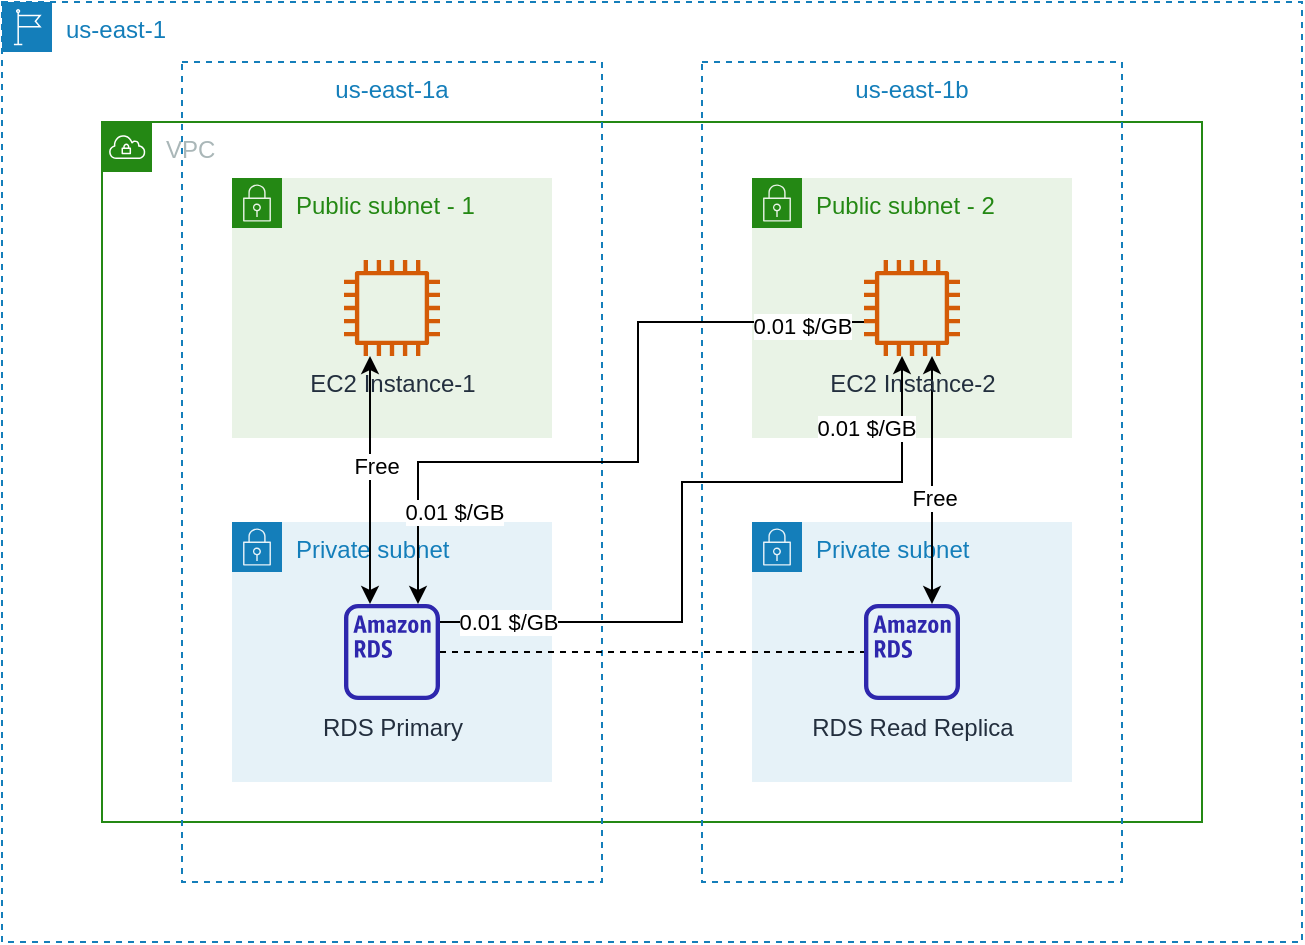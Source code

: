 <mxfile version="16.5.1" type="device"><diagram id="cOc8aSyue8cEtQpW7TpG" name="第 1 页"><mxGraphModel dx="946" dy="680" grid="1" gridSize="10" guides="1" tooltips="1" connect="1" arrows="1" fold="1" page="1" pageScale="1" pageWidth="1169" pageHeight="827" math="0" shadow="0"><root><mxCell id="0"/><mxCell id="1" parent="0"/><mxCell id="jVePhZZ9GDZnJPHQjysu-17" value="VPC" style="points=[[0,0],[0.25,0],[0.5,0],[0.75,0],[1,0],[1,0.25],[1,0.5],[1,0.75],[1,1],[0.75,1],[0.5,1],[0.25,1],[0,1],[0,0.75],[0,0.5],[0,0.25]];outlineConnect=0;gradientColor=none;html=1;whiteSpace=wrap;fontSize=12;fontStyle=0;container=1;pointerEvents=0;collapsible=0;recursiveResize=0;shape=mxgraph.aws4.group;grIcon=mxgraph.aws4.group_vpc;strokeColor=#248814;fillColor=none;verticalAlign=top;align=left;spacingLeft=30;fontColor=#AAB7B8;dashed=0;" vertex="1" parent="1"><mxGeometry x="120" y="190" width="550" height="350" as="geometry"/></mxCell><mxCell id="jVePhZZ9GDZnJPHQjysu-18" value="us-east-1" style="points=[[0,0],[0.25,0],[0.5,0],[0.75,0],[1,0],[1,0.25],[1,0.5],[1,0.75],[1,1],[0.75,1],[0.5,1],[0.25,1],[0,1],[0,0.75],[0,0.5],[0,0.25]];outlineConnect=0;gradientColor=none;html=1;whiteSpace=wrap;fontSize=12;fontStyle=0;container=1;pointerEvents=0;collapsible=0;recursiveResize=0;shape=mxgraph.aws4.group;grIcon=mxgraph.aws4.group_region;strokeColor=#147EBA;fillColor=none;verticalAlign=top;align=left;spacingLeft=30;fontColor=#147EBA;dashed=1;" vertex="1" parent="1"><mxGeometry x="70" y="130" width="650" height="470" as="geometry"/></mxCell><mxCell id="jVePhZZ9GDZnJPHQjysu-16" value="us-east-1b" style="fillColor=none;strokeColor=#147EBA;dashed=1;verticalAlign=top;fontStyle=0;fontColor=#147EBA;" vertex="1" parent="1"><mxGeometry x="420" y="160" width="210" height="410" as="geometry"/></mxCell><mxCell id="jVePhZZ9GDZnJPHQjysu-13" value="Private subnet" style="points=[[0,0],[0.25,0],[0.5,0],[0.75,0],[1,0],[1,0.25],[1,0.5],[1,0.75],[1,1],[0.75,1],[0.5,1],[0.25,1],[0,1],[0,0.75],[0,0.5],[0,0.25]];outlineConnect=0;gradientColor=none;html=1;whiteSpace=wrap;fontSize=12;fontStyle=0;container=0;pointerEvents=0;collapsible=0;recursiveResize=0;shape=mxgraph.aws4.group;grIcon=mxgraph.aws4.group_security_group;grStroke=0;strokeColor=#147EBA;fillColor=#E6F2F8;verticalAlign=top;align=left;spacingLeft=30;fontColor=#147EBA;dashed=0;" vertex="1" parent="1"><mxGeometry x="445" y="390" width="160" height="130" as="geometry"/></mxCell><mxCell id="jVePhZZ9GDZnJPHQjysu-5" value="us-east-1a" style="fillColor=none;strokeColor=#147EBA;dashed=1;verticalAlign=top;fontStyle=0;fontColor=#147EBA;" vertex="1" parent="1"><mxGeometry x="160" y="160" width="210" height="410" as="geometry"/></mxCell><mxCell id="jVePhZZ9GDZnJPHQjysu-3" value="Public subnet - 1" style="points=[[0,0],[0.25,0],[0.5,0],[0.75,0],[1,0],[1,0.25],[1,0.5],[1,0.75],[1,1],[0.75,1],[0.5,1],[0.25,1],[0,1],[0,0.75],[0,0.5],[0,0.25]];outlineConnect=0;gradientColor=none;html=1;whiteSpace=wrap;fontSize=12;fontStyle=0;container=0;pointerEvents=0;collapsible=0;recursiveResize=0;shape=mxgraph.aws4.group;grIcon=mxgraph.aws4.group_security_group;grStroke=0;strokeColor=#248814;fillColor=#E9F3E6;verticalAlign=top;align=left;spacingLeft=30;fontColor=#248814;dashed=0;" vertex="1" parent="1"><mxGeometry x="185" y="218" width="160" height="130" as="geometry"/></mxCell><mxCell id="jVePhZZ9GDZnJPHQjysu-7" value="Private subnet" style="points=[[0,0],[0.25,0],[0.5,0],[0.75,0],[1,0],[1,0.25],[1,0.5],[1,0.75],[1,1],[0.75,1],[0.5,1],[0.25,1],[0,1],[0,0.75],[0,0.5],[0,0.25]];outlineConnect=0;gradientColor=none;html=1;whiteSpace=wrap;fontSize=12;fontStyle=0;container=0;pointerEvents=0;collapsible=0;recursiveResize=0;shape=mxgraph.aws4.group;grIcon=mxgraph.aws4.group_security_group;grStroke=0;strokeColor=#147EBA;fillColor=#E6F2F8;verticalAlign=top;align=left;spacingLeft=30;fontColor=#147EBA;dashed=0;" vertex="1" parent="1"><mxGeometry x="185" y="390" width="160" height="130" as="geometry"/></mxCell><mxCell id="jVePhZZ9GDZnJPHQjysu-21" style="edgeStyle=orthogonalEdgeStyle;rounded=0;orthogonalLoop=1;jettySize=auto;html=1;endArrow=none;endFill=0;dashed=1;" edge="1" parent="1" source="jVePhZZ9GDZnJPHQjysu-10" target="jVePhZZ9GDZnJPHQjysu-14"><mxGeometry relative="1" as="geometry"/></mxCell><mxCell id="jVePhZZ9GDZnJPHQjysu-10" value="RDS Primary" style="sketch=0;outlineConnect=0;fontColor=#232F3E;gradientColor=none;fillColor=#2E27AD;strokeColor=none;dashed=0;verticalLabelPosition=bottom;verticalAlign=top;align=center;html=1;fontSize=12;fontStyle=0;aspect=fixed;pointerEvents=1;shape=mxgraph.aws4.rds_instance_alt;" vertex="1" parent="1"><mxGeometry x="241" y="431" width="48" height="48" as="geometry"/></mxCell><mxCell id="jVePhZZ9GDZnJPHQjysu-20" style="edgeStyle=orthogonalEdgeStyle;rounded=0;orthogonalLoop=1;jettySize=auto;html=1;startArrow=classic;startFill=1;" edge="1" parent="1"><mxGeometry relative="1" as="geometry"><mxPoint x="254" y="307" as="sourcePoint"/><mxPoint x="254" y="431" as="targetPoint"/></mxGeometry></mxCell><mxCell id="jVePhZZ9GDZnJPHQjysu-22" value="Free" style="edgeLabel;html=1;align=center;verticalAlign=middle;resizable=0;points=[];" vertex="1" connectable="0" parent="jVePhZZ9GDZnJPHQjysu-20"><mxGeometry x="0.065" y="3" relative="1" as="geometry"><mxPoint y="-11" as="offset"/></mxGeometry></mxCell><mxCell id="jVePhZZ9GDZnJPHQjysu-2" value="EC2 Instance-1" style="sketch=0;outlineConnect=0;fontColor=#232F3E;gradientColor=none;fillColor=#D45B07;strokeColor=none;dashed=0;verticalLabelPosition=bottom;verticalAlign=top;align=center;html=1;fontSize=12;fontStyle=0;aspect=fixed;pointerEvents=1;shape=mxgraph.aws4.instance2;" vertex="1" parent="1"><mxGeometry x="241" y="259" width="48" height="48" as="geometry"/></mxCell><mxCell id="jVePhZZ9GDZnJPHQjysu-12" value="Public subnet - 2" style="points=[[0,0],[0.25,0],[0.5,0],[0.75,0],[1,0],[1,0.25],[1,0.5],[1,0.75],[1,1],[0.75,1],[0.5,1],[0.25,1],[0,1],[0,0.75],[0,0.5],[0,0.25]];outlineConnect=0;gradientColor=none;html=1;whiteSpace=wrap;fontSize=12;fontStyle=0;container=0;pointerEvents=0;collapsible=0;recursiveResize=0;shape=mxgraph.aws4.group;grIcon=mxgraph.aws4.group_security_group;grStroke=0;strokeColor=#248814;fillColor=#E9F3E6;verticalAlign=top;align=left;spacingLeft=30;fontColor=#248814;dashed=0;" vertex="1" parent="1"><mxGeometry x="445" y="218" width="160" height="130" as="geometry"/></mxCell><mxCell id="jVePhZZ9GDZnJPHQjysu-14" value="RDS Read Replica" style="sketch=0;outlineConnect=0;fontColor=#232F3E;gradientColor=none;fillColor=#2E27AD;strokeColor=none;dashed=0;verticalLabelPosition=bottom;verticalAlign=top;align=center;html=1;fontSize=12;fontStyle=0;aspect=fixed;pointerEvents=1;shape=mxgraph.aws4.rds_instance_alt;" vertex="1" parent="1"><mxGeometry x="501" y="431" width="48" height="48" as="geometry"/></mxCell><mxCell id="jVePhZZ9GDZnJPHQjysu-23" style="edgeStyle=orthogonalEdgeStyle;rounded=0;orthogonalLoop=1;jettySize=auto;html=1;endArrow=classic;endFill=1;startArrow=classic;startFill=1;" edge="1" parent="1"><mxGeometry relative="1" as="geometry"><mxPoint x="535" y="307" as="sourcePoint"/><mxPoint x="535" y="431" as="targetPoint"/></mxGeometry></mxCell><mxCell id="jVePhZZ9GDZnJPHQjysu-24" value="Free" style="edgeLabel;html=1;align=center;verticalAlign=middle;resizable=0;points=[];" vertex="1" connectable="0" parent="jVePhZZ9GDZnJPHQjysu-23"><mxGeometry y="1" relative="1" as="geometry"><mxPoint y="9" as="offset"/></mxGeometry></mxCell><mxCell id="jVePhZZ9GDZnJPHQjysu-25" style="edgeStyle=orthogonalEdgeStyle;rounded=0;orthogonalLoop=1;jettySize=auto;html=1;startArrow=none;startFill=0;endArrow=classic;endFill=1;" edge="1" parent="1" source="jVePhZZ9GDZnJPHQjysu-15"><mxGeometry relative="1" as="geometry"><mxPoint x="499" y="280" as="sourcePoint"/><mxPoint x="278" y="431" as="targetPoint"/><Array as="points"><mxPoint x="388" y="290"/><mxPoint x="388" y="360"/><mxPoint x="278" y="360"/></Array></mxGeometry></mxCell><mxCell id="jVePhZZ9GDZnJPHQjysu-27" value="0.01 $/GB" style="edgeLabel;html=1;align=center;verticalAlign=middle;resizable=0;points=[];" vertex="1" connectable="0" parent="jVePhZZ9GDZnJPHQjysu-25"><mxGeometry x="-0.83" y="2" relative="1" as="geometry"><mxPoint as="offset"/></mxGeometry></mxCell><mxCell id="jVePhZZ9GDZnJPHQjysu-29" value="0.01 $/GB" style="edgeLabel;html=1;align=center;verticalAlign=middle;resizable=0;points=[];" vertex="1" connectable="0" parent="jVePhZZ9GDZnJPHQjysu-25"><mxGeometry x="0.747" y="1" relative="1" as="geometry"><mxPoint x="17" as="offset"/></mxGeometry></mxCell><mxCell id="jVePhZZ9GDZnJPHQjysu-15" value="EC2 Instance-2" style="sketch=0;outlineConnect=0;fontColor=#232F3E;gradientColor=none;fillColor=#D45B07;strokeColor=none;dashed=0;verticalLabelPosition=bottom;verticalAlign=top;align=center;html=1;fontSize=12;fontStyle=0;aspect=fixed;pointerEvents=1;shape=mxgraph.aws4.instance2;" vertex="1" parent="1"><mxGeometry x="501" y="259" width="48" height="48" as="geometry"/></mxCell><mxCell id="jVePhZZ9GDZnJPHQjysu-26" style="edgeStyle=orthogonalEdgeStyle;rounded=0;orthogonalLoop=1;jettySize=auto;html=1;startArrow=none;startFill=0;endArrow=classic;endFill=1;" edge="1" parent="1" source="jVePhZZ9GDZnJPHQjysu-10" target="jVePhZZ9GDZnJPHQjysu-15"><mxGeometry relative="1" as="geometry"><Array as="points"><mxPoint x="410" y="440"/><mxPoint x="410" y="370"/><mxPoint x="520" y="370"/></Array></mxGeometry></mxCell><mxCell id="jVePhZZ9GDZnJPHQjysu-28" value="0.01 $/GB" style="edgeLabel;html=1;align=center;verticalAlign=middle;resizable=0;points=[];" vertex="1" connectable="0" parent="jVePhZZ9GDZnJPHQjysu-26"><mxGeometry x="0.802" y="-1" relative="1" as="geometry"><mxPoint x="-19" as="offset"/></mxGeometry></mxCell><mxCell id="jVePhZZ9GDZnJPHQjysu-30" value="0.01 $/GB" style="edgeLabel;html=1;align=center;verticalAlign=middle;resizable=0;points=[];" vertex="1" connectable="0" parent="jVePhZZ9GDZnJPHQjysu-26"><mxGeometry x="-0.896" relative="1" as="geometry"><mxPoint x="15" as="offset"/></mxGeometry></mxCell></root></mxGraphModel></diagram></mxfile>